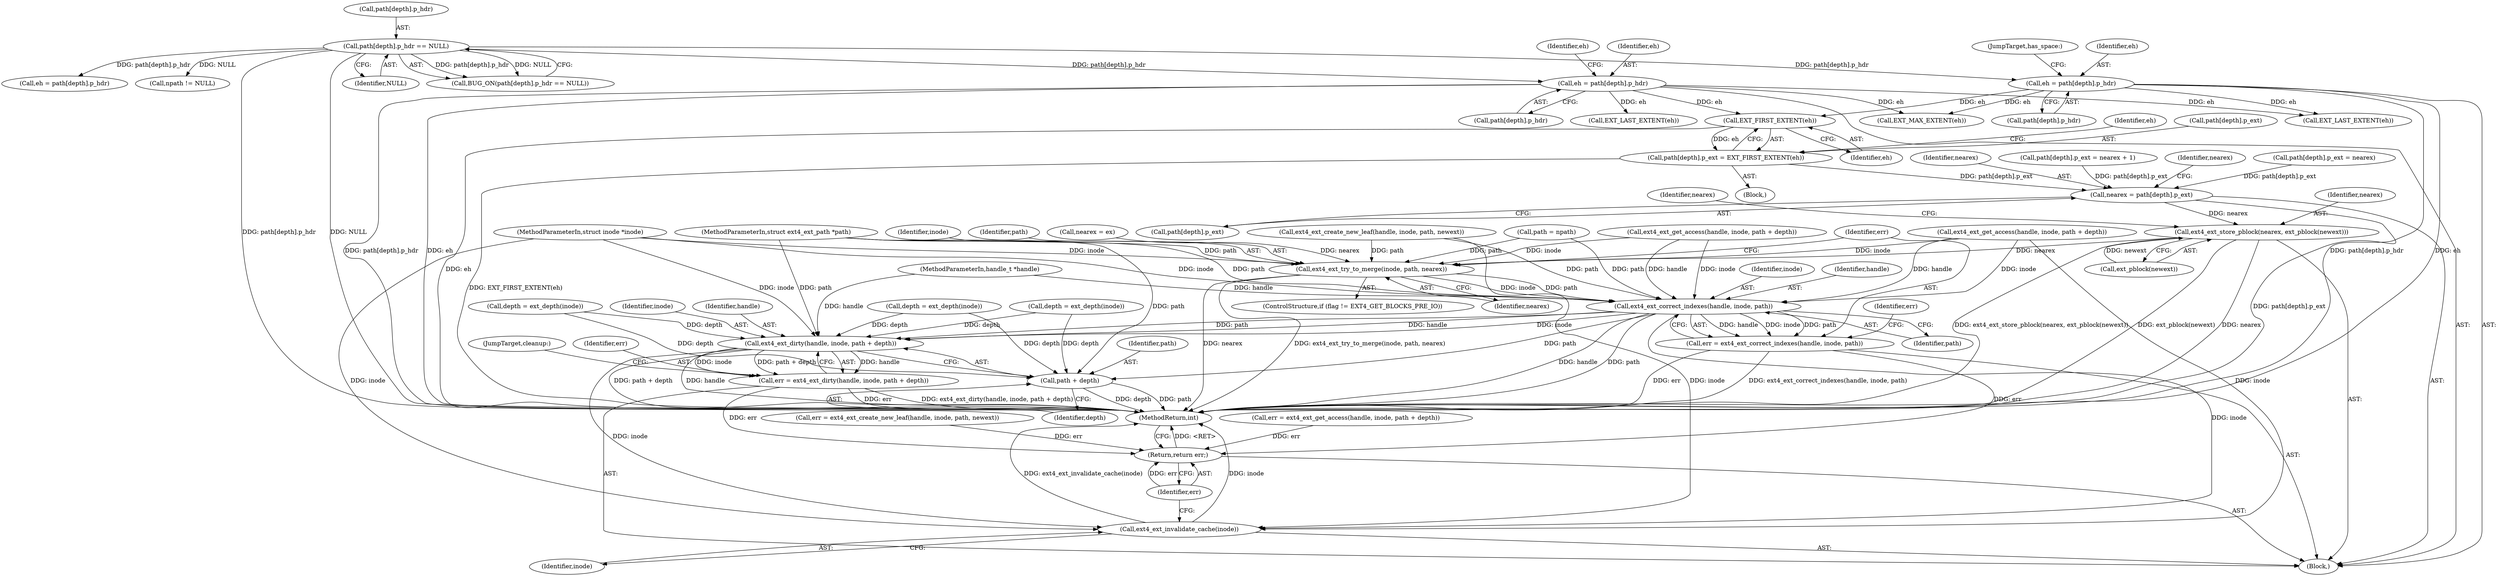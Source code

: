 digraph "0_linux_744692dc059845b2a3022119871846e74d4f6e11_1@pointer" {
"1000402" [label="(Call,EXT_FIRST_EXTENT(eh))"];
"1000233" [label="(Call,eh = path[depth].p_hdr)"];
"1000150" [label="(Call,path[depth].p_hdr == NULL)"];
"1000354" [label="(Call,eh = path[depth].p_hdr)"];
"1000396" [label="(Call,path[depth].p_ext = EXT_FIRST_EXTENT(eh))"];
"1000547" [label="(Call,nearex = path[depth].p_ext)"];
"1000561" [label="(Call,ext4_ext_store_pblock(nearex, ext_pblock(newext)))"];
"1000577" [label="(Call,ext4_ext_try_to_merge(inode, path, nearex))"];
"1000583" [label="(Call,ext4_ext_correct_indexes(handle, inode, path))"];
"1000581" [label="(Call,err = ext4_ext_correct_indexes(handle, inode, path))"];
"1000608" [label="(Return,return err;)"];
"1000592" [label="(Call,ext4_ext_dirty(handle, inode, path + depth))"];
"1000590" [label="(Call,err = ext4_ext_dirty(handle, inode, path + depth))"];
"1000606" [label="(Call,ext4_ext_invalidate_cache(inode))"];
"1000595" [label="(Call,path + depth)"];
"1000187" [label="(Call,ext4_ext_get_access(handle, inode, path + depth))"];
"1000586" [label="(Identifier,path)"];
"1000149" [label="(Call,BUG_ON(path[depth].p_hdr == NULL))"];
"1000590" [label="(Call,err = ext4_ext_dirty(handle, inode, path + depth))"];
"1000547" [label="(Call,nearex = path[depth].p_ext)"];
"1000354" [label="(Call,eh = path[depth].p_hdr)"];
"1000235" [label="(Call,path[depth].p_hdr)"];
"1000581" [label="(Call,err = ext4_ext_correct_indexes(handle, inode, path))"];
"1000592" [label="(Call,ext4_ext_dirty(handle, inode, path + depth))"];
"1000609" [label="(Identifier,err)"];
"1000244" [label="(Identifier,eh)"];
"1000111" [label="(MethodParameterIn,handle_t *handle)"];
"1000369" [label="(Call,err = ext4_ext_get_access(handle, inode, path + depth))"];
"1000563" [label="(Call,ext_pblock(newext))"];
"1000544" [label="(Identifier,eh)"];
"1000150" [label="(Call,path[depth].p_hdr == NULL)"];
"1000383" [label="(Block,)"];
"1000233" [label="(Call,eh = path[depth].p_hdr)"];
"1000396" [label="(Call,path[depth].p_ext = EXT_FIRST_EXTENT(eh))"];
"1000151" [label="(Call,path[depth].p_hdr)"];
"1000534" [label="(Call,path[depth].p_ext = nearex)"];
"1000397" [label="(Call,path[depth].p_ext)"];
"1000562" [label="(Identifier,nearex)"];
"1000578" [label="(Identifier,inode)"];
"1000112" [label="(MethodParameterIn,struct inode *inode)"];
"1000217" [label="(Call,eh = path[depth].p_hdr)"];
"1000113" [label="(MethodParameterIn,struct ext4_ext_path *path)"];
"1000403" [label="(Identifier,eh)"];
"1000591" [label="(Identifier,err)"];
"1000229" [label="(Call,depth = ext_depth(inode))"];
"1000279" [label="(Call,npath != NULL)"];
"1000356" [label="(Call,path[depth].p_hdr)"];
"1000577" [label="(Call,ext4_ext_try_to_merge(inode, path, nearex))"];
"1000342" [label="(Call,ext4_ext_create_new_leaf(handle, inode, path, newext))"];
"1000371" [label="(Call,ext4_ext_get_access(handle, inode, path + depth))"];
"1000579" [label="(Identifier,path)"];
"1000608" [label="(Return,return err;)"];
"1000594" [label="(Identifier,inode)"];
"1000607" [label="(Identifier,inode)"];
"1000598" [label="(JumpTarget,cleanup:)"];
"1000253" [label="(Call,EXT_LAST_EXTENT(eh))"];
"1000419" [label="(Call,EXT_LAST_EXTENT(eh))"];
"1000361" [label="(JumpTarget,has_space:)"];
"1000585" [label="(Identifier,inode)"];
"1000567" [label="(Identifier,nearex)"];
"1000495" [label="(Call,EXT_MAX_EXTENT(eh))"];
"1000326" [label="(Call,path = npath)"];
"1000548" [label="(Identifier,nearex)"];
"1000224" [label="(Call,nearex = ex)"];
"1000582" [label="(Identifier,err)"];
"1000350" [label="(Call,depth = ext_depth(inode))"];
"1000610" [label="(MethodReturn,int)"];
"1000588" [label="(Identifier,err)"];
"1000561" [label="(Call,ext4_ext_store_pblock(nearex, ext_pblock(newext)))"];
"1000116" [label="(Block,)"];
"1000583" [label="(Call,ext4_ext_correct_indexes(handle, inode, path))"];
"1000584" [label="(Identifier,handle)"];
"1000340" [label="(Call,err = ext4_ext_create_new_leaf(handle, inode, path, newext))"];
"1000549" [label="(Call,path[depth].p_ext)"];
"1000472" [label="(Call,path[depth].p_ext = nearex + 1)"];
"1000402" [label="(Call,EXT_FIRST_EXTENT(eh))"];
"1000355" [label="(Identifier,eh)"];
"1000596" [label="(Identifier,path)"];
"1000556" [label="(Identifier,nearex)"];
"1000234" [label="(Identifier,eh)"];
"1000573" [label="(ControlStructure,if (flag != EXT4_GET_BLOCKS_PRE_IO))"];
"1000156" [label="(Identifier,NULL)"];
"1000595" [label="(Call,path + depth)"];
"1000606" [label="(Call,ext4_ext_invalidate_cache(inode))"];
"1000593" [label="(Identifier,handle)"];
"1000138" [label="(Call,depth = ext_depth(inode))"];
"1000597" [label="(Identifier,depth)"];
"1000580" [label="(Identifier,nearex)"];
"1000402" -> "1000396"  [label="AST: "];
"1000402" -> "1000403"  [label="CFG: "];
"1000403" -> "1000402"  [label="AST: "];
"1000396" -> "1000402"  [label="CFG: "];
"1000402" -> "1000610"  [label="DDG: eh"];
"1000402" -> "1000396"  [label="DDG: eh"];
"1000233" -> "1000402"  [label="DDG: eh"];
"1000354" -> "1000402"  [label="DDG: eh"];
"1000233" -> "1000116"  [label="AST: "];
"1000233" -> "1000235"  [label="CFG: "];
"1000234" -> "1000233"  [label="AST: "];
"1000235" -> "1000233"  [label="AST: "];
"1000244" -> "1000233"  [label="CFG: "];
"1000233" -> "1000610"  [label="DDG: path[depth].p_hdr"];
"1000233" -> "1000610"  [label="DDG: eh"];
"1000150" -> "1000233"  [label="DDG: path[depth].p_hdr"];
"1000233" -> "1000253"  [label="DDG: eh"];
"1000233" -> "1000419"  [label="DDG: eh"];
"1000233" -> "1000495"  [label="DDG: eh"];
"1000150" -> "1000149"  [label="AST: "];
"1000150" -> "1000156"  [label="CFG: "];
"1000151" -> "1000150"  [label="AST: "];
"1000156" -> "1000150"  [label="AST: "];
"1000149" -> "1000150"  [label="CFG: "];
"1000150" -> "1000610"  [label="DDG: path[depth].p_hdr"];
"1000150" -> "1000610"  [label="DDG: NULL"];
"1000150" -> "1000149"  [label="DDG: path[depth].p_hdr"];
"1000150" -> "1000149"  [label="DDG: NULL"];
"1000150" -> "1000217"  [label="DDG: path[depth].p_hdr"];
"1000150" -> "1000279"  [label="DDG: NULL"];
"1000150" -> "1000354"  [label="DDG: path[depth].p_hdr"];
"1000354" -> "1000116"  [label="AST: "];
"1000354" -> "1000356"  [label="CFG: "];
"1000355" -> "1000354"  [label="AST: "];
"1000356" -> "1000354"  [label="AST: "];
"1000361" -> "1000354"  [label="CFG: "];
"1000354" -> "1000610"  [label="DDG: path[depth].p_hdr"];
"1000354" -> "1000610"  [label="DDG: eh"];
"1000354" -> "1000419"  [label="DDG: eh"];
"1000354" -> "1000495"  [label="DDG: eh"];
"1000396" -> "1000383"  [label="AST: "];
"1000397" -> "1000396"  [label="AST: "];
"1000544" -> "1000396"  [label="CFG: "];
"1000396" -> "1000610"  [label="DDG: EXT_FIRST_EXTENT(eh)"];
"1000396" -> "1000547"  [label="DDG: path[depth].p_ext"];
"1000547" -> "1000116"  [label="AST: "];
"1000547" -> "1000549"  [label="CFG: "];
"1000548" -> "1000547"  [label="AST: "];
"1000549" -> "1000547"  [label="AST: "];
"1000556" -> "1000547"  [label="CFG: "];
"1000547" -> "1000610"  [label="DDG: path[depth].p_ext"];
"1000472" -> "1000547"  [label="DDG: path[depth].p_ext"];
"1000534" -> "1000547"  [label="DDG: path[depth].p_ext"];
"1000547" -> "1000561"  [label="DDG: nearex"];
"1000561" -> "1000116"  [label="AST: "];
"1000561" -> "1000563"  [label="CFG: "];
"1000562" -> "1000561"  [label="AST: "];
"1000563" -> "1000561"  [label="AST: "];
"1000567" -> "1000561"  [label="CFG: "];
"1000561" -> "1000610"  [label="DDG: ext_pblock(newext)"];
"1000561" -> "1000610"  [label="DDG: nearex"];
"1000561" -> "1000610"  [label="DDG: ext4_ext_store_pblock(nearex, ext_pblock(newext))"];
"1000563" -> "1000561"  [label="DDG: newext"];
"1000561" -> "1000577"  [label="DDG: nearex"];
"1000577" -> "1000573"  [label="AST: "];
"1000577" -> "1000580"  [label="CFG: "];
"1000578" -> "1000577"  [label="AST: "];
"1000579" -> "1000577"  [label="AST: "];
"1000580" -> "1000577"  [label="AST: "];
"1000582" -> "1000577"  [label="CFG: "];
"1000577" -> "1000610"  [label="DDG: nearex"];
"1000577" -> "1000610"  [label="DDG: ext4_ext_try_to_merge(inode, path, nearex)"];
"1000187" -> "1000577"  [label="DDG: inode"];
"1000371" -> "1000577"  [label="DDG: inode"];
"1000112" -> "1000577"  [label="DDG: inode"];
"1000113" -> "1000577"  [label="DDG: path"];
"1000326" -> "1000577"  [label="DDG: path"];
"1000342" -> "1000577"  [label="DDG: path"];
"1000224" -> "1000577"  [label="DDG: nearex"];
"1000577" -> "1000583"  [label="DDG: inode"];
"1000577" -> "1000583"  [label="DDG: path"];
"1000583" -> "1000581"  [label="AST: "];
"1000583" -> "1000586"  [label="CFG: "];
"1000584" -> "1000583"  [label="AST: "];
"1000585" -> "1000583"  [label="AST: "];
"1000586" -> "1000583"  [label="AST: "];
"1000581" -> "1000583"  [label="CFG: "];
"1000583" -> "1000610"  [label="DDG: handle"];
"1000583" -> "1000610"  [label="DDG: path"];
"1000583" -> "1000581"  [label="DDG: handle"];
"1000583" -> "1000581"  [label="DDG: inode"];
"1000583" -> "1000581"  [label="DDG: path"];
"1000187" -> "1000583"  [label="DDG: handle"];
"1000187" -> "1000583"  [label="DDG: inode"];
"1000371" -> "1000583"  [label="DDG: handle"];
"1000371" -> "1000583"  [label="DDG: inode"];
"1000111" -> "1000583"  [label="DDG: handle"];
"1000112" -> "1000583"  [label="DDG: inode"];
"1000113" -> "1000583"  [label="DDG: path"];
"1000326" -> "1000583"  [label="DDG: path"];
"1000342" -> "1000583"  [label="DDG: path"];
"1000583" -> "1000592"  [label="DDG: handle"];
"1000583" -> "1000592"  [label="DDG: inode"];
"1000583" -> "1000592"  [label="DDG: path"];
"1000583" -> "1000595"  [label="DDG: path"];
"1000583" -> "1000606"  [label="DDG: inode"];
"1000581" -> "1000116"  [label="AST: "];
"1000582" -> "1000581"  [label="AST: "];
"1000588" -> "1000581"  [label="CFG: "];
"1000581" -> "1000610"  [label="DDG: ext4_ext_correct_indexes(handle, inode, path)"];
"1000581" -> "1000610"  [label="DDG: err"];
"1000581" -> "1000608"  [label="DDG: err"];
"1000608" -> "1000116"  [label="AST: "];
"1000608" -> "1000609"  [label="CFG: "];
"1000609" -> "1000608"  [label="AST: "];
"1000610" -> "1000608"  [label="CFG: "];
"1000608" -> "1000610"  [label="DDG: <RET>"];
"1000609" -> "1000608"  [label="DDG: err"];
"1000369" -> "1000608"  [label="DDG: err"];
"1000590" -> "1000608"  [label="DDG: err"];
"1000340" -> "1000608"  [label="DDG: err"];
"1000592" -> "1000590"  [label="AST: "];
"1000592" -> "1000595"  [label="CFG: "];
"1000593" -> "1000592"  [label="AST: "];
"1000594" -> "1000592"  [label="AST: "];
"1000595" -> "1000592"  [label="AST: "];
"1000590" -> "1000592"  [label="CFG: "];
"1000592" -> "1000610"  [label="DDG: path + depth"];
"1000592" -> "1000610"  [label="DDG: handle"];
"1000592" -> "1000590"  [label="DDG: handle"];
"1000592" -> "1000590"  [label="DDG: inode"];
"1000592" -> "1000590"  [label="DDG: path + depth"];
"1000111" -> "1000592"  [label="DDG: handle"];
"1000112" -> "1000592"  [label="DDG: inode"];
"1000113" -> "1000592"  [label="DDG: path"];
"1000350" -> "1000592"  [label="DDG: depth"];
"1000229" -> "1000592"  [label="DDG: depth"];
"1000138" -> "1000592"  [label="DDG: depth"];
"1000592" -> "1000606"  [label="DDG: inode"];
"1000590" -> "1000116"  [label="AST: "];
"1000591" -> "1000590"  [label="AST: "];
"1000598" -> "1000590"  [label="CFG: "];
"1000590" -> "1000610"  [label="DDG: ext4_ext_dirty(handle, inode, path + depth)"];
"1000590" -> "1000610"  [label="DDG: err"];
"1000606" -> "1000116"  [label="AST: "];
"1000606" -> "1000607"  [label="CFG: "];
"1000607" -> "1000606"  [label="AST: "];
"1000609" -> "1000606"  [label="CFG: "];
"1000606" -> "1000610"  [label="DDG: inode"];
"1000606" -> "1000610"  [label="DDG: ext4_ext_invalidate_cache(inode)"];
"1000342" -> "1000606"  [label="DDG: inode"];
"1000371" -> "1000606"  [label="DDG: inode"];
"1000112" -> "1000606"  [label="DDG: inode"];
"1000595" -> "1000597"  [label="CFG: "];
"1000596" -> "1000595"  [label="AST: "];
"1000597" -> "1000595"  [label="AST: "];
"1000595" -> "1000610"  [label="DDG: depth"];
"1000595" -> "1000610"  [label="DDG: path"];
"1000113" -> "1000595"  [label="DDG: path"];
"1000350" -> "1000595"  [label="DDG: depth"];
"1000229" -> "1000595"  [label="DDG: depth"];
"1000138" -> "1000595"  [label="DDG: depth"];
}
